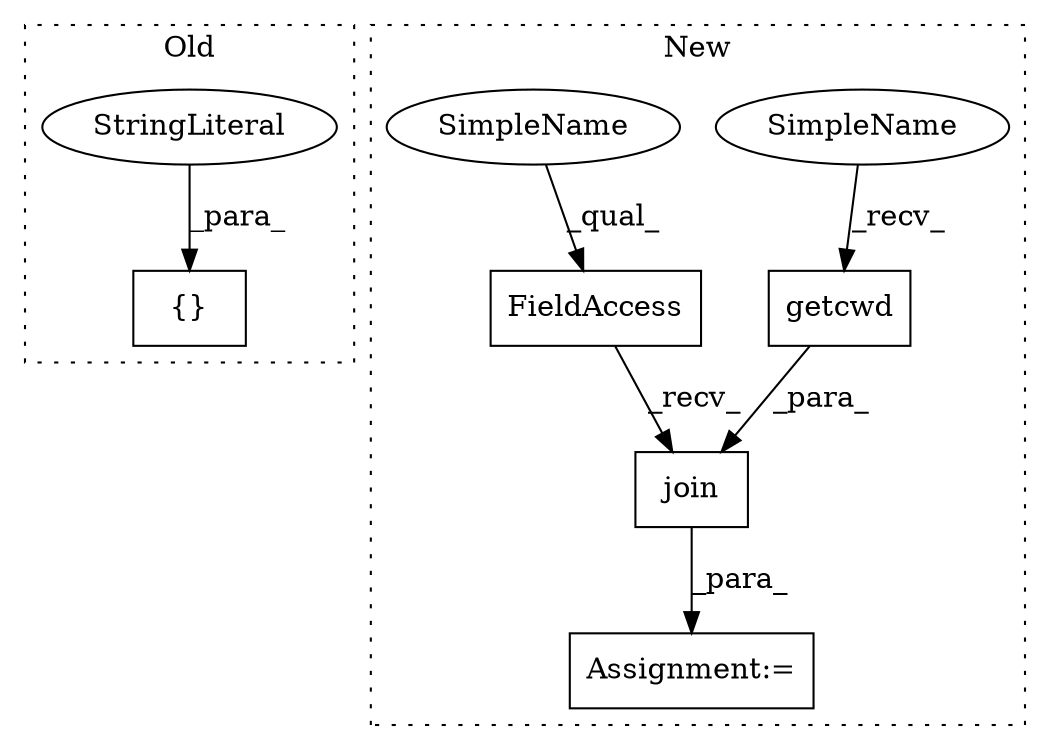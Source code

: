 digraph G {
subgraph cluster0 {
1 [label="{}" a="4" s="9792,9800" l="1,1" shape="box"];
6 [label="StringLiteral" a="45" s="9793" l="3" shape="ellipse"];
label = "Old";
style="dotted";
}
subgraph cluster1 {
2 [label="getcwd" a="32" s="9849" l="8" shape="box"];
3 [label="Assignment:=" a="7" s="9816" l="1" shape="box"];
4 [label="join" a="32" s="9841,9868" l="5,1" shape="box"];
5 [label="FieldAccess" a="22" s="9833" l="7" shape="box"];
7 [label="SimpleName" a="42" s="9846" l="2" shape="ellipse"];
8 [label="SimpleName" a="42" s="9833" l="2" shape="ellipse"];
label = "New";
style="dotted";
}
2 -> 4 [label="_para_"];
4 -> 3 [label="_para_"];
5 -> 4 [label="_recv_"];
6 -> 1 [label="_para_"];
7 -> 2 [label="_recv_"];
8 -> 5 [label="_qual_"];
}
